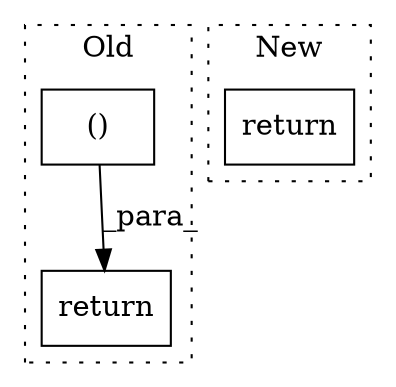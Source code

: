 digraph G {
subgraph cluster0 {
1 [label="()" a="54" s="5017" l="20" shape="box"];
3 [label="return" a="93" s="4995" l="7" shape="box"];
label = "Old";
style="dotted";
}
subgraph cluster1 {
2 [label="return" a="93" s="6179" l="7" shape="box"];
label = "New";
style="dotted";
}
1 -> 3 [label="_para_"];
}